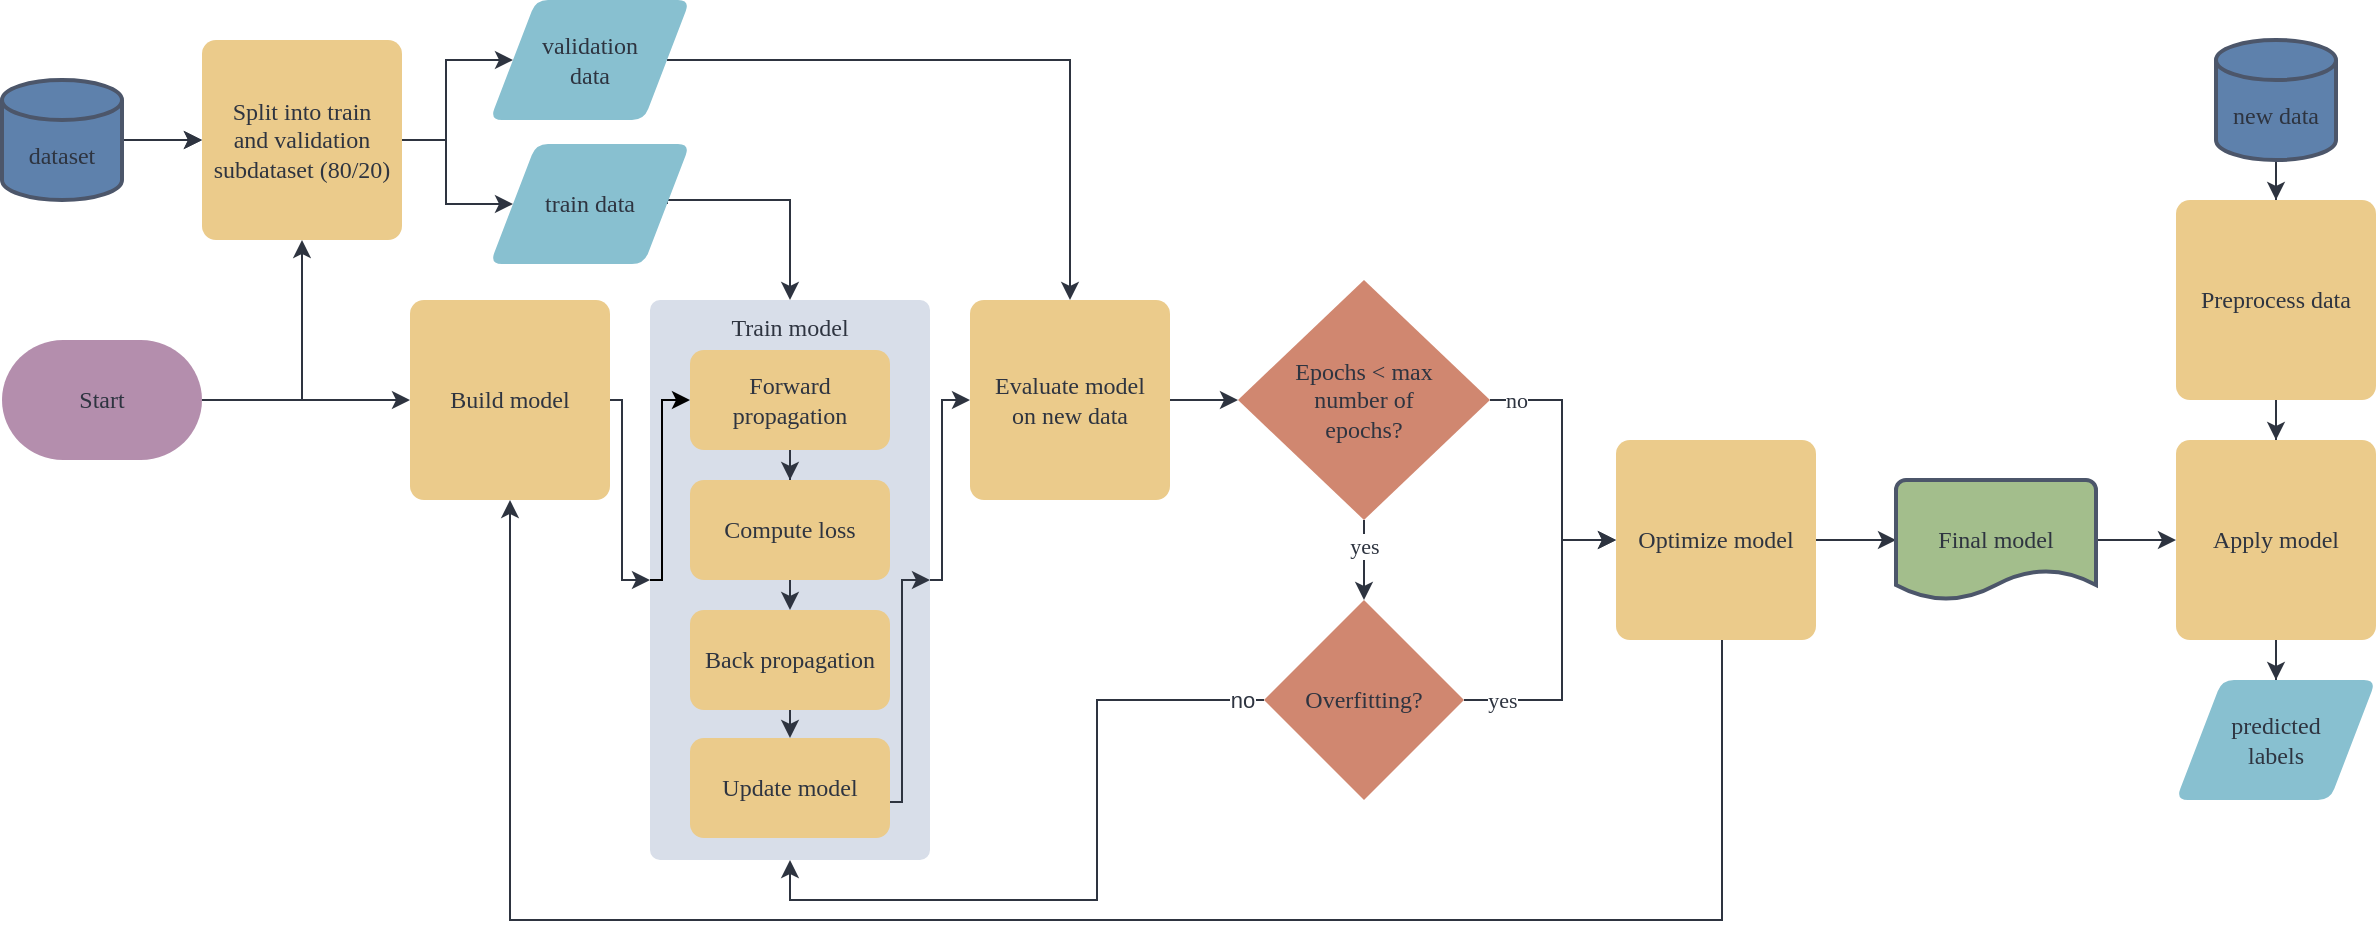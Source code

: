 <mxfile version="21.2.9" type="github">
  <diagram id="C5RBs43oDa-KdzZeNtuy" name="Page-1">
    <mxGraphModel dx="1434" dy="4297" grid="1" gridSize="10" guides="1" tooltips="1" connect="1" arrows="1" fold="1" page="1" pageScale="1" pageWidth="827" pageHeight="1169" math="0" shadow="0">
      <root>
        <mxCell id="WIyWlLk6GJQsqaUBKTNV-0" />
        <mxCell id="WIyWlLk6GJQsqaUBKTNV-1" parent="WIyWlLk6GJQsqaUBKTNV-0" />
        <mxCell id="PCMtzMDDpAua2_HjMPfT-12" style="edgeStyle=orthogonalEdgeStyle;rounded=0;orthogonalLoop=1;jettySize=auto;html=1;entryX=0;entryY=0.5;entryDx=0;entryDy=0;fontFamily=Rubik;fontSource=https%3A%2F%2Ffonts.googleapis.com%2Fcss%3Ffamily%3DRubik;fontColor=#2e3440;strokeColor=#2e3440;" parent="WIyWlLk6GJQsqaUBKTNV-1" source="PCMtzMDDpAua2_HjMPfT-1" target="PCMtzMDDpAua2_HjMPfT-11" edge="1">
          <mxGeometry relative="1" as="geometry" />
        </mxCell>
        <mxCell id="gNuLW4KfGXKCco0ImS9d-0" style="edgeStyle=orthogonalEdgeStyle;rounded=0;orthogonalLoop=1;jettySize=auto;html=1;entryX=0;entryY=0.5;entryDx=0;entryDy=0;fontFamily=Rubik;fontSource=https%3A%2F%2Ffonts.googleapis.com%2Fcss%3Ffamily%3DRubik;fontColor=#2e3440;strokeColor=#2e3440;" parent="WIyWlLk6GJQsqaUBKTNV-1" source="PCMtzMDDpAua2_HjMPfT-2" target="PCMtzMDDpAua2_HjMPfT-3" edge="1">
          <mxGeometry relative="1" as="geometry" />
        </mxCell>
        <mxCell id="gNuLW4KfGXKCco0ImS9d-4" style="edgeStyle=orthogonalEdgeStyle;rounded=0;orthogonalLoop=1;jettySize=auto;html=1;entryX=0.5;entryY=1;entryDx=0;entryDy=0;exitX=1;exitY=0.5;exitDx=0;exitDy=0;exitPerimeter=0;fontFamily=Rubik;fontSource=https%3A%2F%2Ffonts.googleapis.com%2Fcss%3Ffamily%3DRubik;fontColor=#2e3440;strokeColor=#2e3440;" parent="WIyWlLk6GJQsqaUBKTNV-1" source="PCMtzMDDpAua2_HjMPfT-1" target="PCMtzMDDpAua2_HjMPfT-3" edge="1">
          <mxGeometry relative="1" as="geometry" />
        </mxCell>
        <mxCell id="PCMtzMDDpAua2_HjMPfT-1" value="Start" style="strokeWidth=2;html=1;shape=mxgraph.flowchart.terminator;whiteSpace=wrap;fontFamily=Rubik;fontSource=https%3A%2F%2Ffonts.googleapis.com%2Fcss%3Ffamily%3DRubik;fontColor=#2e3440;strokeColor=none;fillColor=#b48ead;" parent="WIyWlLk6GJQsqaUBKTNV-1" vertex="1">
          <mxGeometry x="20" y="-2300" width="100" height="60" as="geometry" />
        </mxCell>
        <mxCell id="gNuLW4KfGXKCco0ImS9d-1" style="edgeStyle=orthogonalEdgeStyle;rounded=0;orthogonalLoop=1;jettySize=auto;html=1;entryX=0;entryY=0.5;entryDx=0;entryDy=0;fontFamily=Rubik;fontSource=https%3A%2F%2Ffonts.googleapis.com%2Fcss%3Ffamily%3DRubik;fontColor=#2e3440;strokeColor=#2e3440;" parent="WIyWlLk6GJQsqaUBKTNV-1" source="PCMtzMDDpAua2_HjMPfT-2" target="PCMtzMDDpAua2_HjMPfT-3" edge="1">
          <mxGeometry relative="1" as="geometry" />
        </mxCell>
        <mxCell id="gNuLW4KfGXKCco0ImS9d-5" style="edgeStyle=orthogonalEdgeStyle;rounded=0;orthogonalLoop=1;jettySize=auto;html=1;entryX=0;entryY=0.5;entryDx=0;entryDy=0;fontFamily=Rubik;fontSource=https%3A%2F%2Ffonts.googleapis.com%2Fcss%3Ffamily%3DRubik;fontColor=#2e3440;strokeColor=#2e3440;" parent="WIyWlLk6GJQsqaUBKTNV-1" source="PCMtzMDDpAua2_HjMPfT-3" target="PCMtzMDDpAua2_HjMPfT-13" edge="1">
          <mxGeometry relative="1" as="geometry" />
        </mxCell>
        <mxCell id="gNuLW4KfGXKCco0ImS9d-7" style="edgeStyle=orthogonalEdgeStyle;rounded=0;orthogonalLoop=1;jettySize=auto;html=1;entryX=0;entryY=0.5;entryDx=0;entryDy=0;fontFamily=Rubik;fontSource=https%3A%2F%2Ffonts.googleapis.com%2Fcss%3Ffamily%3DRubik;fontColor=#2e3440;strokeColor=#2e3440;" parent="WIyWlLk6GJQsqaUBKTNV-1" source="PCMtzMDDpAua2_HjMPfT-3" target="PCMtzMDDpAua2_HjMPfT-14" edge="1">
          <mxGeometry relative="1" as="geometry" />
        </mxCell>
        <mxCell id="PCMtzMDDpAua2_HjMPfT-3" value="&lt;div&gt;Split into train&lt;/div&gt;&lt;div&gt;and validation &lt;br&gt;&lt;/div&gt;&lt;div&gt;subdataset (80/20)&lt;br&gt;&lt;/div&gt;" style="rounded=1;whiteSpace=wrap;html=1;absoluteArcSize=1;arcSize=14;strokeWidth=2;fontFamily=Rubik;fontSource=https%3A%2F%2Ffonts.googleapis.com%2Fcss%3Ffamily%3DRubik;fontColor=#2e3440;strokeColor=none;fillColor=#ebcb8b;" parent="WIyWlLk6GJQsqaUBKTNV-1" vertex="1">
          <mxGeometry x="120" y="-2450" width="100" height="100" as="geometry" />
        </mxCell>
        <mxCell id="nOFOxLHDZK_-aT97p8uW-17" style="edgeStyle=orthogonalEdgeStyle;rounded=0;orthogonalLoop=1;jettySize=auto;html=1;entryX=0;entryY=0.5;entryDx=0;entryDy=0;strokeColor=#2E3440;" edge="1" parent="WIyWlLk6GJQsqaUBKTNV-1" source="PCMtzMDDpAua2_HjMPfT-11" target="PCMtzMDDpAua2_HjMPfT-18">
          <mxGeometry relative="1" as="geometry">
            <Array as="points">
              <mxPoint x="330" y="-2270" />
              <mxPoint x="330" y="-2180" />
            </Array>
          </mxGeometry>
        </mxCell>
        <mxCell id="PCMtzMDDpAua2_HjMPfT-11" value="Build model" style="rounded=1;whiteSpace=wrap;html=1;absoluteArcSize=1;arcSize=14;strokeWidth=2;fontFamily=Rubik;fontSource=https%3A%2F%2Ffonts.googleapis.com%2Fcss%3Ffamily%3DRubik;fontColor=#2e3440;strokeColor=none;fillColor=#ebcb8b;" parent="WIyWlLk6GJQsqaUBKTNV-1" vertex="1">
          <mxGeometry x="224" y="-2320" width="100" height="100" as="geometry" />
        </mxCell>
        <mxCell id="gNuLW4KfGXKCco0ImS9d-15" style="edgeStyle=orthogonalEdgeStyle;rounded=0;orthogonalLoop=1;jettySize=auto;html=1;exitX=1;exitY=0.5;exitDx=0;exitDy=0;entryX=0.5;entryY=0;entryDx=0;entryDy=0;fontFamily=Rubik;fontSource=https%3A%2F%2Ffonts.googleapis.com%2Fcss%3Ffamily%3DRubik;fontColor=#2e3440;strokeColor=#2e3440;" parent="WIyWlLk6GJQsqaUBKTNV-1" source="PCMtzMDDpAua2_HjMPfT-13" target="PCMtzMDDpAua2_HjMPfT-18" edge="1">
          <mxGeometry relative="1" as="geometry">
            <Array as="points">
              <mxPoint x="353" y="-2370" />
              <mxPoint x="414" y="-2370" />
            </Array>
          </mxGeometry>
        </mxCell>
        <mxCell id="PCMtzMDDpAua2_HjMPfT-13" value="train data" style="shape=parallelogram;html=1;strokeWidth=2;perimeter=parallelogramPerimeter;whiteSpace=wrap;rounded=1;arcSize=12;size=0.23;fontFamily=Rubik;fontSource=https%3A%2F%2Ffonts.googleapis.com%2Fcss%3Ffamily%3DRubik;fontColor=#2e3440;strokeColor=none;fillColor=#88c0d0;" parent="WIyWlLk6GJQsqaUBKTNV-1" vertex="1">
          <mxGeometry x="264" y="-2398" width="100" height="60" as="geometry" />
        </mxCell>
        <mxCell id="gNuLW4KfGXKCco0ImS9d-9" style="edgeStyle=orthogonalEdgeStyle;rounded=0;orthogonalLoop=1;jettySize=auto;html=1;entryX=0.5;entryY=0;entryDx=0;entryDy=0;fontFamily=Rubik;fontSource=https%3A%2F%2Ffonts.googleapis.com%2Fcss%3Ffamily%3DRubik;fontColor=#2e3440;strokeColor=#2e3440;" parent="WIyWlLk6GJQsqaUBKTNV-1" source="PCMtzMDDpAua2_HjMPfT-14" target="PCMtzMDDpAua2_HjMPfT-35" edge="1">
          <mxGeometry relative="1" as="geometry" />
        </mxCell>
        <mxCell id="PCMtzMDDpAua2_HjMPfT-14" value="&lt;div&gt;validation &lt;br&gt;&lt;/div&gt;&lt;div&gt;data&lt;br&gt;&lt;/div&gt;" style="shape=parallelogram;html=1;strokeWidth=2;perimeter=parallelogramPerimeter;whiteSpace=wrap;rounded=1;arcSize=12;size=0.23;fontFamily=Rubik;fontSource=https%3A%2F%2Ffonts.googleapis.com%2Fcss%3Ffamily%3DRubik;fontColor=#2e3440;strokeColor=none;fillColor=#88c0d0;" parent="WIyWlLk6GJQsqaUBKTNV-1" vertex="1">
          <mxGeometry x="264" y="-2470" width="100" height="60" as="geometry" />
        </mxCell>
        <mxCell id="nOFOxLHDZK_-aT97p8uW-3" style="edgeStyle=orthogonalEdgeStyle;rounded=0;orthogonalLoop=1;jettySize=auto;html=1;exitX=0;exitY=0.25;exitDx=0;exitDy=0;entryX=0.01;entryY=0.33;entryDx=0;entryDy=0;entryPerimeter=0;" edge="1" parent="WIyWlLk6GJQsqaUBKTNV-1" source="PCMtzMDDpAua2_HjMPfT-18">
          <mxGeometry relative="1" as="geometry">
            <mxPoint x="371" y="-2273.5" as="targetPoint" />
          </mxGeometry>
        </mxCell>
        <mxCell id="nOFOxLHDZK_-aT97p8uW-8" style="edgeStyle=orthogonalEdgeStyle;rounded=0;orthogonalLoop=1;jettySize=auto;html=1;entryX=0;entryY=0.5;entryDx=0;entryDy=0;exitX=1;exitY=0.5;exitDx=0;exitDy=0;strokeColor=#2E3440;" edge="1" parent="WIyWlLk6GJQsqaUBKTNV-1" source="PCMtzMDDpAua2_HjMPfT-18" target="PCMtzMDDpAua2_HjMPfT-35">
          <mxGeometry relative="1" as="geometry">
            <Array as="points">
              <mxPoint x="490" y="-2180" />
              <mxPoint x="490" y="-2270" />
            </Array>
          </mxGeometry>
        </mxCell>
        <mxCell id="PCMtzMDDpAua2_HjMPfT-18" value="Train model" style="rounded=1;whiteSpace=wrap;html=1;absoluteArcSize=1;arcSize=10;strokeWidth=2;fontFamily=Rubik;fontSource=https%3A%2F%2Ffonts.googleapis.com%2Fcss%3Ffamily%3DRubik;fontColor=#2e3440;strokeColor=none;fillColor=#d8dee9;verticalAlign=top;" parent="WIyWlLk6GJQsqaUBKTNV-1" vertex="1">
          <mxGeometry x="344" y="-2320" width="140" height="280" as="geometry" />
        </mxCell>
        <mxCell id="nOFOxLHDZK_-aT97p8uW-21" style="edgeStyle=orthogonalEdgeStyle;rounded=0;orthogonalLoop=1;jettySize=auto;html=1;exitX=0;exitY=0.5;exitDx=0;exitDy=0;entryX=0;entryY=0.5;entryDx=0;entryDy=0;" edge="1" parent="WIyWlLk6GJQsqaUBKTNV-1" source="PCMtzMDDpAua2_HjMPfT-18" target="nOFOxLHDZK_-aT97p8uW-5">
          <mxGeometry relative="1" as="geometry">
            <Array as="points">
              <mxPoint x="350" y="-2180" />
              <mxPoint x="350" y="-2270" />
            </Array>
          </mxGeometry>
        </mxCell>
        <mxCell id="gNuLW4KfGXKCco0ImS9d-12" style="edgeStyle=orthogonalEdgeStyle;rounded=0;orthogonalLoop=1;jettySize=auto;html=1;fontFamily=Rubik;fontSource=https%3A%2F%2Ffonts.googleapis.com%2Fcss%3Ffamily%3DRubik;fontColor=#2e3440;strokeColor=#2e3440;" parent="WIyWlLk6GJQsqaUBKTNV-1" source="PCMtzMDDpAua2_HjMPfT-35" target="PCMtzMDDpAua2_HjMPfT-41" edge="1">
          <mxGeometry relative="1" as="geometry" />
        </mxCell>
        <mxCell id="PCMtzMDDpAua2_HjMPfT-35" value="&lt;div&gt;Evaluate model&lt;/div&gt;&lt;div&gt;on new data&lt;br&gt;&lt;/div&gt;" style="rounded=1;whiteSpace=wrap;html=1;absoluteArcSize=1;arcSize=14;strokeWidth=2;fontFamily=Rubik;fontSource=https%3A%2F%2Ffonts.googleapis.com%2Fcss%3Ffamily%3DRubik;fontColor=#2e3440;strokeColor=none;fillColor=#ebcb8b;" parent="WIyWlLk6GJQsqaUBKTNV-1" vertex="1">
          <mxGeometry x="504" y="-2320" width="100" height="100" as="geometry" />
        </mxCell>
        <mxCell id="PCMtzMDDpAua2_HjMPfT-47" value="yes" style="edgeStyle=orthogonalEdgeStyle;rounded=0;orthogonalLoop=1;jettySize=auto;html=1;entryX=0.5;entryY=0;entryDx=0;entryDy=0;entryPerimeter=0;fontFamily=Rubik;fontSource=https%3A%2F%2Ffonts.googleapis.com%2Fcss%3Ffamily%3DRubik;fontColor=#2e3440;strokeColor=#2e3440;" parent="WIyWlLk6GJQsqaUBKTNV-1" source="PCMtzMDDpAua2_HjMPfT-41" target="PCMtzMDDpAua2_HjMPfT-46" edge="1">
          <mxGeometry x="-0.364" relative="1" as="geometry">
            <mxPoint as="offset" />
          </mxGeometry>
        </mxCell>
        <mxCell id="gNuLW4KfGXKCco0ImS9d-19" value="no" style="edgeStyle=orthogonalEdgeStyle;rounded=0;orthogonalLoop=1;jettySize=auto;html=1;entryX=0;entryY=0.5;entryDx=0;entryDy=0;fontFamily=Rubik;fontSource=https%3A%2F%2Ffonts.googleapis.com%2Fcss%3Ffamily%3DRubik;fontColor=#2e3440;strokeColor=#2e3440;" parent="WIyWlLk6GJQsqaUBKTNV-1" source="PCMtzMDDpAua2_HjMPfT-41" target="PCMtzMDDpAua2_HjMPfT-52" edge="1">
          <mxGeometry x="-0.808" relative="1" as="geometry">
            <Array as="points">
              <mxPoint x="800" y="-2270" />
              <mxPoint x="800" y="-2200" />
            </Array>
            <mxPoint as="offset" />
          </mxGeometry>
        </mxCell>
        <mxCell id="PCMtzMDDpAua2_HjMPfT-41" value="&lt;div&gt;Epochs &amp;lt; max &lt;br&gt;&lt;/div&gt;&lt;div&gt;number of &lt;br&gt;&lt;/div&gt;&lt;div&gt;epochs?&lt;br&gt;&lt;/div&gt;" style="strokeWidth=2;html=1;shape=mxgraph.flowchart.decision;whiteSpace=wrap;fontFamily=Rubik;fontSource=https%3A%2F%2Ffonts.googleapis.com%2Fcss%3Ffamily%3DRubik;fontColor=#2e3440;strokeColor=none;fillColor=#D08770;" parent="WIyWlLk6GJQsqaUBKTNV-1" vertex="1">
          <mxGeometry x="638" y="-2330" width="126" height="120" as="geometry" />
        </mxCell>
        <mxCell id="gNuLW4KfGXKCco0ImS9d-20" value="yes" style="edgeStyle=orthogonalEdgeStyle;rounded=0;orthogonalLoop=1;jettySize=auto;html=1;entryX=0;entryY=0.5;entryDx=0;entryDy=0;fontFamily=Rubik;fontSource=https%3A%2F%2Ffonts.googleapis.com%2Fcss%3Ffamily%3DRubik;fontColor=#2e3440;strokeColor=#2e3440;" parent="WIyWlLk6GJQsqaUBKTNV-1" source="PCMtzMDDpAua2_HjMPfT-46" target="PCMtzMDDpAua2_HjMPfT-52" edge="1">
          <mxGeometry x="-0.756" relative="1" as="geometry">
            <Array as="points">
              <mxPoint x="800" y="-2120" />
              <mxPoint x="800" y="-2200" />
            </Array>
            <mxPoint as="offset" />
          </mxGeometry>
        </mxCell>
        <mxCell id="nOFOxLHDZK_-aT97p8uW-28" value="&lt;font color=&quot;#2e3440&quot;&gt;no&lt;/font&gt;" style="edgeStyle=orthogonalEdgeStyle;rounded=0;orthogonalLoop=1;jettySize=auto;html=1;entryX=0.5;entryY=1;entryDx=0;entryDy=0;strokeColor=#2E3440;" edge="1" parent="WIyWlLk6GJQsqaUBKTNV-1" source="PCMtzMDDpAua2_HjMPfT-46" target="PCMtzMDDpAua2_HjMPfT-18">
          <mxGeometry x="-0.938" relative="1" as="geometry">
            <mxPoint as="offset" />
          </mxGeometry>
        </mxCell>
        <mxCell id="PCMtzMDDpAua2_HjMPfT-46" value="Overfitting?" style="strokeWidth=2;html=1;shape=mxgraph.flowchart.decision;whiteSpace=wrap;fontFamily=Rubik;fontSource=https%3A%2F%2Ffonts.googleapis.com%2Fcss%3Ffamily%3DRubik;fontColor=#2e3440;strokeColor=none;fillColor=#D08770;" parent="WIyWlLk6GJQsqaUBKTNV-1" vertex="1">
          <mxGeometry x="651" y="-2170" width="100" height="100" as="geometry" />
        </mxCell>
        <mxCell id="gNuLW4KfGXKCco0ImS9d-22" style="edgeStyle=orthogonalEdgeStyle;rounded=0;orthogonalLoop=1;jettySize=auto;html=1;entryX=0.5;entryY=1;entryDx=0;entryDy=0;fontFamily=Rubik;fontSource=https%3A%2F%2Ffonts.googleapis.com%2Fcss%3Ffamily%3DRubik;fontColor=#2e3440;strokeColor=#2e3440;" parent="WIyWlLk6GJQsqaUBKTNV-1" source="PCMtzMDDpAua2_HjMPfT-52" target="PCMtzMDDpAua2_HjMPfT-11" edge="1">
          <mxGeometry relative="1" as="geometry">
            <Array as="points">
              <mxPoint x="880" y="-2010" />
              <mxPoint x="274" y="-2010" />
            </Array>
          </mxGeometry>
        </mxCell>
        <mxCell id="gNuLW4KfGXKCco0ImS9d-23" style="edgeStyle=orthogonalEdgeStyle;rounded=0;orthogonalLoop=1;jettySize=auto;html=1;entryX=0;entryY=0.5;entryDx=0;entryDy=0;entryPerimeter=0;fontFamily=Rubik;fontSource=https%3A%2F%2Ffonts.googleapis.com%2Fcss%3Ffamily%3DRubik;fontColor=#2e3440;strokeColor=#2e3440;" parent="WIyWlLk6GJQsqaUBKTNV-1" source="PCMtzMDDpAua2_HjMPfT-52" target="PCMtzMDDpAua2_HjMPfT-61" edge="1">
          <mxGeometry relative="1" as="geometry" />
        </mxCell>
        <mxCell id="PCMtzMDDpAua2_HjMPfT-52" value="Optimize model" style="rounded=1;whiteSpace=wrap;html=1;absoluteArcSize=1;arcSize=14;strokeWidth=2;fontFamily=Rubik;fontSource=https%3A%2F%2Ffonts.googleapis.com%2Fcss%3Ffamily%3DRubik;fontColor=#2e3440;strokeColor=none;fillColor=#ebcb8b;" parent="WIyWlLk6GJQsqaUBKTNV-1" vertex="1">
          <mxGeometry x="827" y="-2250" width="100" height="100" as="geometry" />
        </mxCell>
        <mxCell id="gNuLW4KfGXKCco0ImS9d-30" style="edgeStyle=orthogonalEdgeStyle;rounded=0;orthogonalLoop=1;jettySize=auto;html=1;entryX=0;entryY=0.5;entryDx=0;entryDy=0;fontFamily=Rubik;fontSource=https%3A%2F%2Ffonts.googleapis.com%2Fcss%3Ffamily%3DRubik;fontColor=#2e3440;strokeColor=#2e3440;" parent="WIyWlLk6GJQsqaUBKTNV-1" source="PCMtzMDDpAua2_HjMPfT-61" target="gNuLW4KfGXKCco0ImS9d-26" edge="1">
          <mxGeometry relative="1" as="geometry" />
        </mxCell>
        <mxCell id="PCMtzMDDpAua2_HjMPfT-61" value="Final model" style="strokeWidth=2;html=1;shape=mxgraph.flowchart.document2;whiteSpace=wrap;size=0.25;fontFamily=Rubik;fontSource=https%3A%2F%2Ffonts.googleapis.com%2Fcss%3Ffamily%3DRubik;fontColor=#2e3440;strokeColor=#4c566a;fillColor=#A3BE8C;" parent="WIyWlLk6GJQsqaUBKTNV-1" vertex="1">
          <mxGeometry x="967" y="-2230" width="100" height="60" as="geometry" />
        </mxCell>
        <mxCell id="PCMtzMDDpAua2_HjMPfT-75" value="&lt;div&gt;predicted &lt;/div&gt;&lt;div&gt;labels&lt;/div&gt;" style="shape=parallelogram;html=1;strokeWidth=2;perimeter=parallelogramPerimeter;whiteSpace=wrap;rounded=1;arcSize=12;size=0.23;fontFamily=Rubik;fontSource=https%3A%2F%2Ffonts.googleapis.com%2Fcss%3Ffamily%3DRubik;fontColor=#2e3440;strokeColor=none;fillColor=#88c0d0;" parent="WIyWlLk6GJQsqaUBKTNV-1" vertex="1">
          <mxGeometry x="1107" y="-2130" width="100" height="60" as="geometry" />
        </mxCell>
        <mxCell id="PCMtzMDDpAua2_HjMPfT-2" value="&lt;div&gt;&lt;br&gt;&lt;/div&gt;&lt;div&gt;dataset&lt;/div&gt;" style="strokeWidth=2;html=1;shape=mxgraph.flowchart.database;whiteSpace=wrap;fillColor=#5e81ac;fontFamily=Rubik;fontSource=https%3A%2F%2Ffonts.googleapis.com%2Fcss%3Ffamily%3DRubik;fontColor=#2e3440;strokeColor=#4c566a;" parent="WIyWlLk6GJQsqaUBKTNV-1" vertex="1">
          <mxGeometry x="20" y="-2430" width="60" height="60" as="geometry" />
        </mxCell>
        <mxCell id="gNuLW4KfGXKCco0ImS9d-27" style="edgeStyle=orthogonalEdgeStyle;rounded=0;orthogonalLoop=1;jettySize=auto;html=1;entryX=0.5;entryY=0;entryDx=0;entryDy=0;fontFamily=Rubik;fontSource=https%3A%2F%2Ffonts.googleapis.com%2Fcss%3Ffamily%3DRubik;fontColor=#2e3440;strokeColor=#2e3440;" parent="WIyWlLk6GJQsqaUBKTNV-1" source="gNuLW4KfGXKCco0ImS9d-24" target="gNuLW4KfGXKCco0ImS9d-25" edge="1">
          <mxGeometry relative="1" as="geometry" />
        </mxCell>
        <mxCell id="gNuLW4KfGXKCco0ImS9d-24" value="&lt;div&gt;&lt;br&gt;&lt;/div&gt;&lt;div&gt;new data&lt;/div&gt;" style="strokeWidth=2;html=1;shape=mxgraph.flowchart.database;whiteSpace=wrap;fillColor=#5e81ac;fontFamily=Rubik;fontSource=https%3A%2F%2Ffonts.googleapis.com%2Fcss%3Ffamily%3DRubik;fontColor=#2e3440;strokeColor=#4c566a;" parent="WIyWlLk6GJQsqaUBKTNV-1" vertex="1">
          <mxGeometry x="1127" y="-2450" width="60" height="60" as="geometry" />
        </mxCell>
        <mxCell id="gNuLW4KfGXKCco0ImS9d-28" style="edgeStyle=orthogonalEdgeStyle;rounded=0;orthogonalLoop=1;jettySize=auto;html=1;entryX=0.5;entryY=0;entryDx=0;entryDy=0;fontFamily=Rubik;fontSource=https%3A%2F%2Ffonts.googleapis.com%2Fcss%3Ffamily%3DRubik;fontColor=#2e3440;strokeColor=#2e3440;" parent="WIyWlLk6GJQsqaUBKTNV-1" source="gNuLW4KfGXKCco0ImS9d-25" target="gNuLW4KfGXKCco0ImS9d-26" edge="1">
          <mxGeometry relative="1" as="geometry" />
        </mxCell>
        <mxCell id="gNuLW4KfGXKCco0ImS9d-25" value="Preprocess data" style="rounded=1;whiteSpace=wrap;html=1;absoluteArcSize=1;arcSize=14;strokeWidth=2;fontFamily=Rubik;fontSource=https%3A%2F%2Ffonts.googleapis.com%2Fcss%3Ffamily%3DRubik;fontColor=#2e3440;strokeColor=none;fillColor=#ebcb8b;" parent="WIyWlLk6GJQsqaUBKTNV-1" vertex="1">
          <mxGeometry x="1107" y="-2370" width="100" height="100" as="geometry" />
        </mxCell>
        <mxCell id="gNuLW4KfGXKCco0ImS9d-29" style="edgeStyle=orthogonalEdgeStyle;rounded=0;orthogonalLoop=1;jettySize=auto;html=1;entryX=0.5;entryY=0;entryDx=0;entryDy=0;fontFamily=Rubik;fontSource=https%3A%2F%2Ffonts.googleapis.com%2Fcss%3Ffamily%3DRubik;fontColor=#2e3440;strokeColor=#2e3440;" parent="WIyWlLk6GJQsqaUBKTNV-1" source="gNuLW4KfGXKCco0ImS9d-26" target="PCMtzMDDpAua2_HjMPfT-75" edge="1">
          <mxGeometry relative="1" as="geometry" />
        </mxCell>
        <mxCell id="gNuLW4KfGXKCco0ImS9d-26" value="Apply model" style="rounded=1;whiteSpace=wrap;html=1;absoluteArcSize=1;arcSize=14;strokeWidth=2;fontFamily=Rubik;fontSource=https%3A%2F%2Ffonts.googleapis.com%2Fcss%3Ffamily%3DRubik;fontColor=#2e3440;strokeColor=none;fillColor=#ebcb8b;" parent="WIyWlLk6GJQsqaUBKTNV-1" vertex="1">
          <mxGeometry x="1107" y="-2250" width="100" height="100" as="geometry" />
        </mxCell>
        <mxCell id="nOFOxLHDZK_-aT97p8uW-16" value="" style="group" vertex="1" connectable="0" parent="WIyWlLk6GJQsqaUBKTNV-1">
          <mxGeometry x="364" y="-2295" width="100" height="245" as="geometry" />
        </mxCell>
        <mxCell id="nOFOxLHDZK_-aT97p8uW-23" style="edgeStyle=orthogonalEdgeStyle;rounded=0;orthogonalLoop=1;jettySize=auto;html=1;entryX=0.5;entryY=0;entryDx=0;entryDy=0;strokeColor=#2E3440;" edge="1" parent="nOFOxLHDZK_-aT97p8uW-16" source="nOFOxLHDZK_-aT97p8uW-5" target="nOFOxLHDZK_-aT97p8uW-6">
          <mxGeometry relative="1" as="geometry" />
        </mxCell>
        <mxCell id="nOFOxLHDZK_-aT97p8uW-5" value="Forward propagation" style="rounded=1;whiteSpace=wrap;html=1;absoluteArcSize=1;arcSize=14;strokeWidth=2;fontFamily=Rubik;fontSource=https%3A%2F%2Ffonts.googleapis.com%2Fcss%3Ffamily%3DRubik;fontColor=#2e3440;strokeColor=none;fillColor=#ebcb8b;" vertex="1" parent="nOFOxLHDZK_-aT97p8uW-16">
          <mxGeometry width="100" height="50" as="geometry" />
        </mxCell>
        <mxCell id="nOFOxLHDZK_-aT97p8uW-25" style="edgeStyle=orthogonalEdgeStyle;rounded=0;orthogonalLoop=1;jettySize=auto;html=1;exitX=0.5;exitY=1;exitDx=0;exitDy=0;entryX=0.5;entryY=0;entryDx=0;entryDy=0;strokeColor=#2E3440;" edge="1" parent="nOFOxLHDZK_-aT97p8uW-16" source="nOFOxLHDZK_-aT97p8uW-6" target="nOFOxLHDZK_-aT97p8uW-11">
          <mxGeometry relative="1" as="geometry">
            <Array as="points">
              <mxPoint x="50" y="125" />
              <mxPoint x="50" y="125" />
            </Array>
          </mxGeometry>
        </mxCell>
        <mxCell id="nOFOxLHDZK_-aT97p8uW-6" value="Compute loss" style="rounded=1;whiteSpace=wrap;html=1;absoluteArcSize=1;arcSize=14;strokeWidth=2;fontFamily=Rubik;fontSource=https%3A%2F%2Ffonts.googleapis.com%2Fcss%3Ffamily%3DRubik;fontColor=#2e3440;strokeColor=none;fillColor=#ebcb8b;" vertex="1" parent="nOFOxLHDZK_-aT97p8uW-16">
          <mxGeometry y="65" width="100" height="50" as="geometry" />
        </mxCell>
        <mxCell id="nOFOxLHDZK_-aT97p8uW-27" style="edgeStyle=orthogonalEdgeStyle;rounded=0;orthogonalLoop=1;jettySize=auto;html=1;exitX=0.5;exitY=1;exitDx=0;exitDy=0;entryX=0.5;entryY=0;entryDx=0;entryDy=0;strokeColor=#2E3440;" edge="1" parent="nOFOxLHDZK_-aT97p8uW-16" source="nOFOxLHDZK_-aT97p8uW-11" target="nOFOxLHDZK_-aT97p8uW-14">
          <mxGeometry relative="1" as="geometry" />
        </mxCell>
        <mxCell id="nOFOxLHDZK_-aT97p8uW-11" value="Back propagation" style="rounded=1;whiteSpace=wrap;html=1;absoluteArcSize=1;arcSize=14;strokeWidth=2;fontFamily=Rubik;fontSource=https%3A%2F%2Ffonts.googleapis.com%2Fcss%3Ffamily%3DRubik;fontColor=#2e3440;strokeColor=none;fillColor=#ebcb8b;" vertex="1" parent="nOFOxLHDZK_-aT97p8uW-16">
          <mxGeometry y="130" width="100" height="50" as="geometry" />
        </mxCell>
        <mxCell id="nOFOxLHDZK_-aT97p8uW-14" value="Update model" style="rounded=1;whiteSpace=wrap;html=1;absoluteArcSize=1;arcSize=14;strokeWidth=2;fontFamily=Rubik;fontSource=https%3A%2F%2Ffonts.googleapis.com%2Fcss%3Ffamily%3DRubik;fontColor=#2e3440;strokeColor=none;fillColor=#ebcb8b;" vertex="1" parent="nOFOxLHDZK_-aT97p8uW-16">
          <mxGeometry y="194" width="100" height="50" as="geometry" />
        </mxCell>
        <mxCell id="nOFOxLHDZK_-aT97p8uW-20" style="edgeStyle=orthogonalEdgeStyle;rounded=0;orthogonalLoop=1;jettySize=auto;html=1;entryX=1;entryY=0.5;entryDx=0;entryDy=0;strokeColor=#2E3440;" edge="1" parent="WIyWlLk6GJQsqaUBKTNV-1" source="nOFOxLHDZK_-aT97p8uW-14" target="PCMtzMDDpAua2_HjMPfT-18">
          <mxGeometry relative="1" as="geometry">
            <Array as="points">
              <mxPoint x="470" y="-2069" />
              <mxPoint x="470" y="-2180" />
            </Array>
          </mxGeometry>
        </mxCell>
      </root>
    </mxGraphModel>
  </diagram>
</mxfile>

